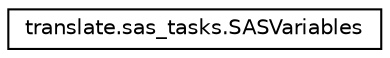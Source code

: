 digraph "Graphical Class Hierarchy"
{
  edge [fontname="Helvetica",fontsize="10",labelfontname="Helvetica",labelfontsize="10"];
  node [fontname="Helvetica",fontsize="10",shape=record];
  rankdir="LR";
  Node1 [label="translate.sas_tasks.SASVariables",height=0.2,width=0.4,color="black", fillcolor="white", style="filled",URL="$classtranslate_1_1sas__tasks_1_1SASVariables.html"];
}
